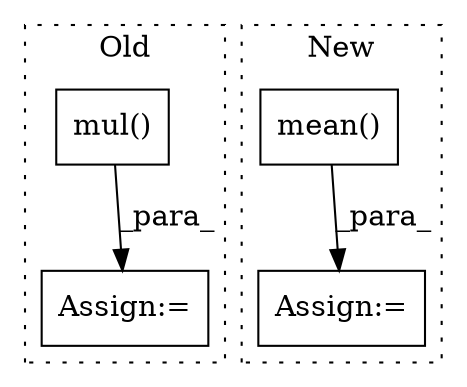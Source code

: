 digraph G {
subgraph cluster0 {
1 [label="mul()" a="75" s="5473,5503" l="10,1" shape="box"];
4 [label="Assign:=" a="68" s="5470" l="3" shape="box"];
label = "Old";
style="dotted";
}
subgraph cluster1 {
2 [label="mean()" a="75" s="3514,3548" l="11,8" shape="box"];
3 [label="Assign:=" a="68" s="3511" l="3" shape="box"];
label = "New";
style="dotted";
}
1 -> 4 [label="_para_"];
2 -> 3 [label="_para_"];
}